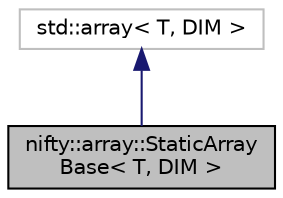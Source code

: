 digraph "nifty::array::StaticArrayBase&lt; T, DIM &gt;"
{
  edge [fontname="Helvetica",fontsize="10",labelfontname="Helvetica",labelfontsize="10"];
  node [fontname="Helvetica",fontsize="10",shape=record];
  Node1 [label="nifty::array::StaticArray\lBase\< T, DIM \>",height=0.2,width=0.4,color="black", fillcolor="grey75", style="filled", fontcolor="black"];
  Node2 -> Node1 [dir="back",color="midnightblue",fontsize="10",style="solid",fontname="Helvetica"];
  Node2 [label="std::array\< T, DIM \>",height=0.2,width=0.4,color="grey75", fillcolor="white", style="filled"];
}
